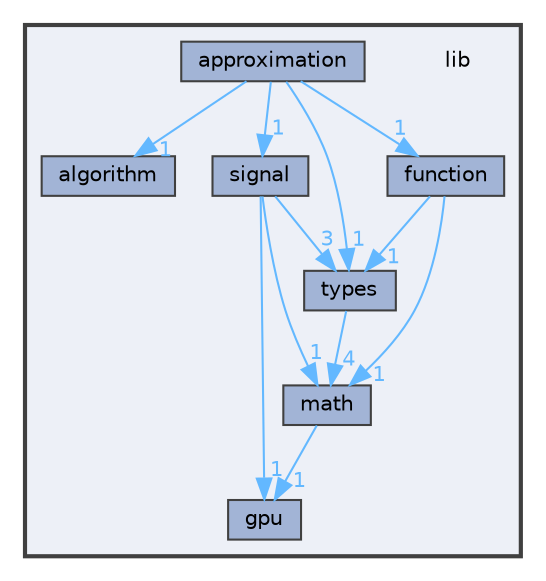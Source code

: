 digraph "lib"
{
 // LATEX_PDF_SIZE
  bgcolor="transparent";
  edge [fontname=Helvetica,fontsize=10,labelfontname=Helvetica,labelfontsize=10];
  node [fontname=Helvetica,fontsize=10,shape=box,height=0.2,width=0.4];
  compound=true
  subgraph clusterdir_97aefd0d527b934f1d99a682da8fe6a9 {
    graph [ bgcolor="#edf0f7", pencolor="grey25", label="", fontname=Helvetica,fontsize=10 style="filled,bold", URL="dir_97aefd0d527b934f1d99a682da8fe6a9.html",tooltip=""]
    dir_97aefd0d527b934f1d99a682da8fe6a9 [shape=plaintext, label="lib"];
  dir_f5dd86dbd9583e7b6fc3983d3949da68 [label="algorithm", fillcolor="#a2b4d6", color="grey25", style="filled", URL="dir_f5dd86dbd9583e7b6fc3983d3949da68.html",tooltip=""];
  dir_f4f6abf580949af0987efb2b5288cd6d [label="approximation", fillcolor="#a2b4d6", color="grey25", style="filled", URL="dir_f4f6abf580949af0987efb2b5288cd6d.html",tooltip=""];
  dir_3b39e246e957d89ef5380b11409e8380 [label="function", fillcolor="#a2b4d6", color="grey25", style="filled", URL="dir_3b39e246e957d89ef5380b11409e8380.html",tooltip=""];
  dir_b435b034dd8bd1dd5023912936717b85 [label="gpu", fillcolor="#a2b4d6", color="grey25", style="filled", URL="dir_b435b034dd8bd1dd5023912936717b85.html",tooltip=""];
  dir_a36354df93aef5eec904487b77fa4fab [label="math", fillcolor="#a2b4d6", color="grey25", style="filled", URL="dir_a36354df93aef5eec904487b77fa4fab.html",tooltip=""];
  dir_85595cb542db97c92303133db6d9ba0a [label="signal", fillcolor="#a2b4d6", color="grey25", style="filled", URL="dir_85595cb542db97c92303133db6d9ba0a.html",tooltip=""];
  dir_560694f03ee5bf1136d79e4f1ca1ca37 [label="types", fillcolor="#a2b4d6", color="grey25", style="filled", URL="dir_560694f03ee5bf1136d79e4f1ca1ca37.html",tooltip=""];
  }
  dir_f4f6abf580949af0987efb2b5288cd6d->dir_560694f03ee5bf1136d79e4f1ca1ca37 [headlabel="1", labeldistance=1.5 headhref="dir_000002_000028.html" color="steelblue1" fontcolor="steelblue1"];
  dir_f4f6abf580949af0987efb2b5288cd6d->dir_f5dd86dbd9583e7b6fc3983d3949da68 [headlabel="1", labeldistance=1.5 headhref="dir_000002_000000.html" color="steelblue1" fontcolor="steelblue1"];
  dir_f4f6abf580949af0987efb2b5288cd6d->dir_85595cb542db97c92303133db6d9ba0a [headlabel="1", labeldistance=1.5 headhref="dir_000002_000025.html" color="steelblue1" fontcolor="steelblue1"];
  dir_f4f6abf580949af0987efb2b5288cd6d->dir_3b39e246e957d89ef5380b11409e8380 [headlabel="1", labeldistance=1.5 headhref="dir_000002_000011.html" color="steelblue1" fontcolor="steelblue1"];
  dir_3b39e246e957d89ef5380b11409e8380->dir_a36354df93aef5eec904487b77fa4fab [headlabel="1", labeldistance=1.5 headhref="dir_000011_000023.html" color="steelblue1" fontcolor="steelblue1"];
  dir_3b39e246e957d89ef5380b11409e8380->dir_560694f03ee5bf1136d79e4f1ca1ca37 [headlabel="1", labeldistance=1.5 headhref="dir_000011_000028.html" color="steelblue1" fontcolor="steelblue1"];
  dir_a36354df93aef5eec904487b77fa4fab->dir_b435b034dd8bd1dd5023912936717b85 [headlabel="1", labeldistance=1.5 headhref="dir_000023_000013.html" color="steelblue1" fontcolor="steelblue1"];
  dir_85595cb542db97c92303133db6d9ba0a->dir_a36354df93aef5eec904487b77fa4fab [headlabel="1", labeldistance=1.5 headhref="dir_000025_000023.html" color="steelblue1" fontcolor="steelblue1"];
  dir_85595cb542db97c92303133db6d9ba0a->dir_b435b034dd8bd1dd5023912936717b85 [headlabel="1", labeldistance=1.5 headhref="dir_000025_000013.html" color="steelblue1" fontcolor="steelblue1"];
  dir_85595cb542db97c92303133db6d9ba0a->dir_560694f03ee5bf1136d79e4f1ca1ca37 [headlabel="3", labeldistance=1.5 headhref="dir_000025_000028.html" color="steelblue1" fontcolor="steelblue1"];
  dir_560694f03ee5bf1136d79e4f1ca1ca37->dir_a36354df93aef5eec904487b77fa4fab [headlabel="4", labeldistance=1.5 headhref="dir_000028_000023.html" color="steelblue1" fontcolor="steelblue1"];
}
